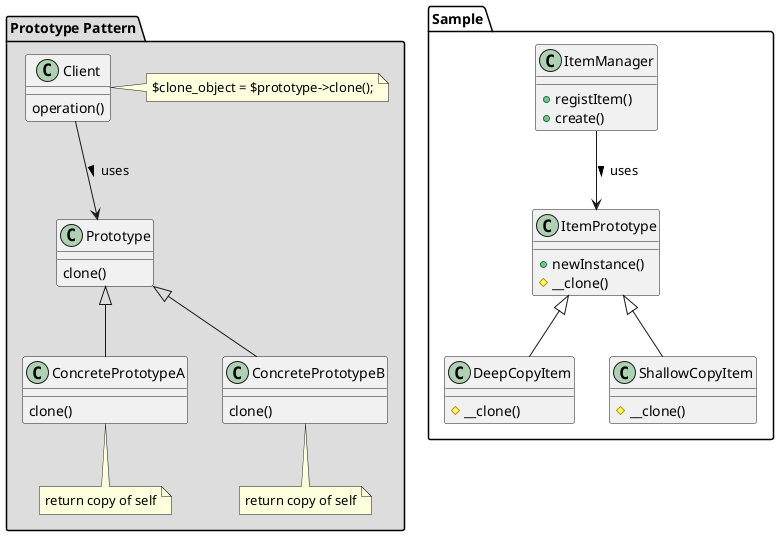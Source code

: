 @startuml

package "Prototype Pattern" #DDDDDD {
  class Prototype {
    clone()
  }

  class ConcretePrototypeA {
    clone()
  }
  note bottom: return copy of self

  class ConcretePrototypeB {
    clone()
  }
  note bottom: return copy of self

  Prototype <|-- ConcretePrototypeA
  Prototype <|-- ConcretePrototypeB

  class Client {
    operation()
  }
  note right: $clone_object = $prototype->clone();

  Client --> Prototype : uses >
}

package "Sample" {
  class ItemManager {
    +registItem()
    +create()
  }

  class ItemPrototype {
    +newInstance()
    #__clone()
  }

  ItemManager --> ItemPrototype : uses >

  class DeepCopyItem {
    #__clone()
  }

  class ShallowCopyItem {
    #__clone()
  }

  ItemPrototype <|-- DeepCopyItem
  ItemPrototype <|-- ShallowCopyItem
}

@enduml
